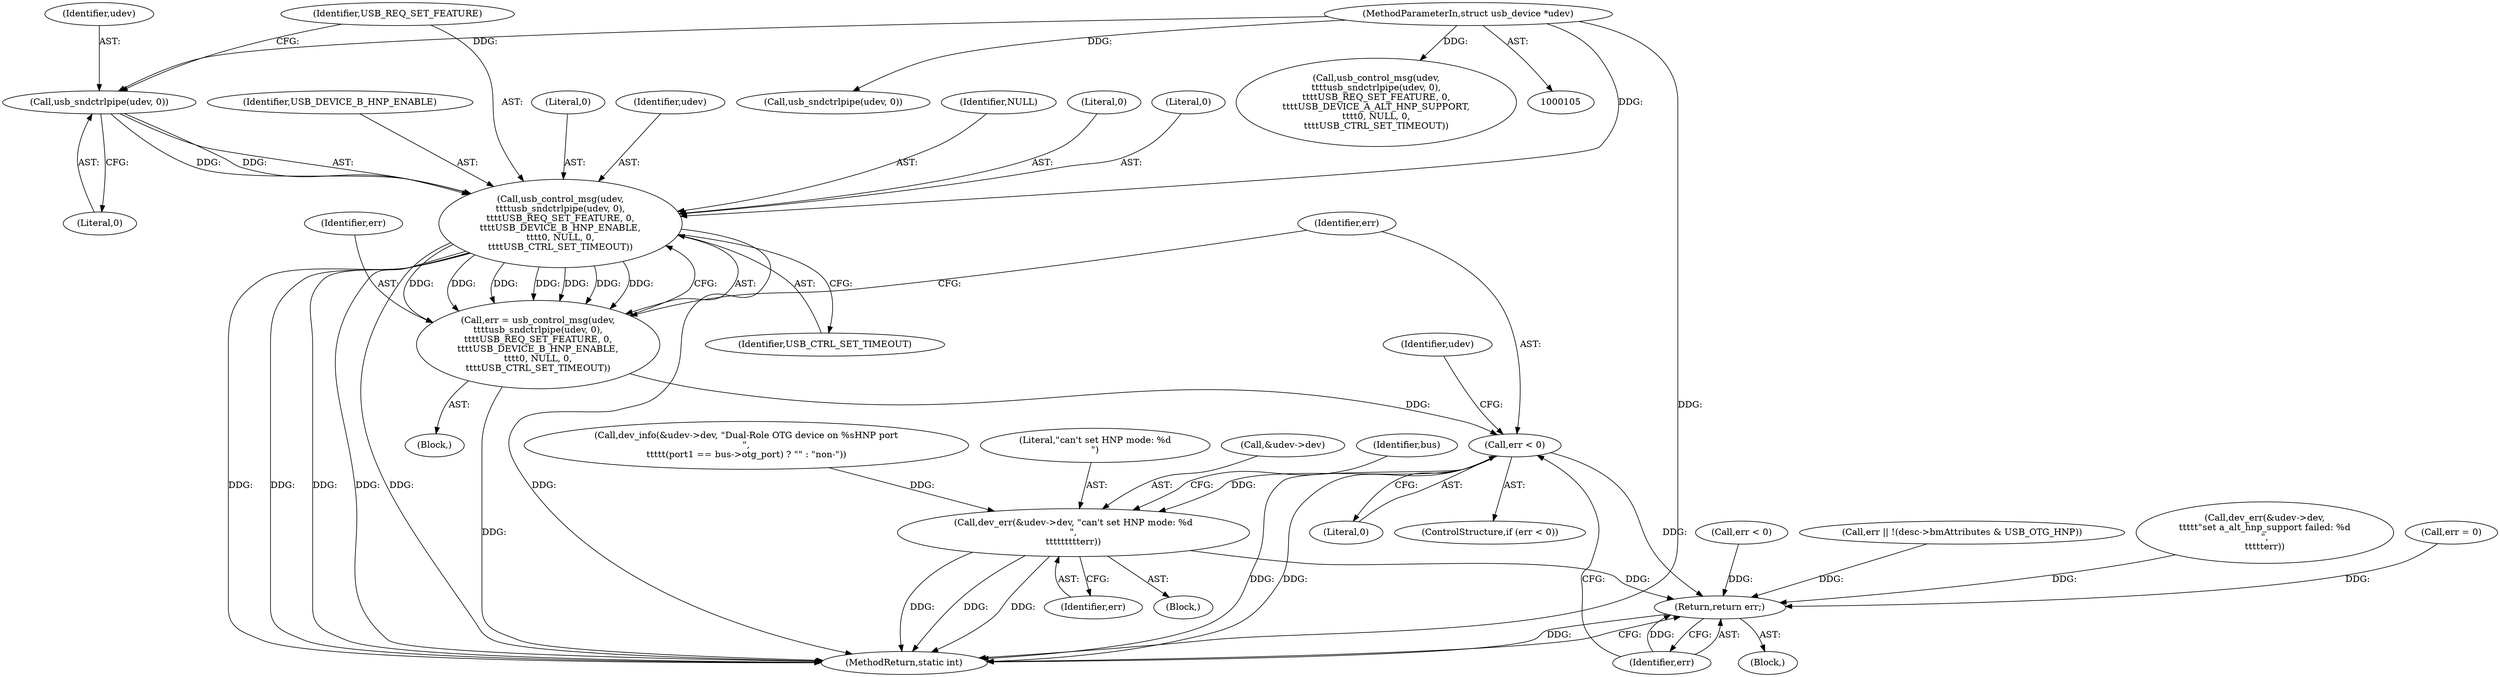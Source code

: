 digraph "0_linux_704620afc70cf47abb9d6a1a57f3825d2bca49cf@pointer" {
"1000217" [label="(Call,usb_sndctrlpipe(udev, 0))"];
"1000106" [label="(MethodParameterIn,struct usb_device *udev)"];
"1000215" [label="(Call,usb_control_msg(udev,\n\t\t\t\tusb_sndctrlpipe(udev, 0),\n\t\t\t\tUSB_REQ_SET_FEATURE, 0,\n\t\t\t\tUSB_DEVICE_B_HNP_ENABLE,\n\t\t\t\t0, NULL, 0,\n\t\t\t\tUSB_CTRL_SET_TIMEOUT))"];
"1000213" [label="(Call,err = usb_control_msg(udev,\n\t\t\t\tusb_sndctrlpipe(udev, 0),\n\t\t\t\tUSB_REQ_SET_FEATURE, 0,\n\t\t\t\tUSB_DEVICE_B_HNP_ENABLE,\n\t\t\t\t0, NULL, 0,\n\t\t\t\tUSB_CTRL_SET_TIMEOUT))"];
"1000228" [label="(Call,err < 0)"];
"1000232" [label="(Call,dev_err(&udev->dev, \"can't set HNP mode: %d\n\",\n\t\t\t\t\t\t\t\t\terr))"];
"1000278" [label="(Return,return err;)"];
"1000187" [label="(Call,dev_info(&udev->dev, \"Dual-Role OTG device on %sHNP port\n\",\n\t\t\t\t\t(port1 == bus->otg_port) ? \"\" : \"non-\"))"];
"1000222" [label="(Identifier,USB_DEVICE_B_HNP_ENABLE)"];
"1000177" [label="(Call,err || !(desc->bmAttributes & USB_OTG_HNP))"];
"1000219" [label="(Literal,0)"];
"1000278" [label="(Return,return err;)"];
"1000280" [label="(MethodReturn,static int)"];
"1000235" [label="(Identifier,udev)"];
"1000221" [label="(Literal,0)"];
"1000220" [label="(Identifier,USB_REQ_SET_FEATURE)"];
"1000237" [label="(Literal,\"can't set HNP mode: %d\n\")"];
"1000218" [label="(Identifier,udev)"];
"1000214" [label="(Identifier,err)"];
"1000233" [label="(Call,&udev->dev)"];
"1000107" [label="(Block,)"];
"1000228" [label="(Call,err < 0)"];
"1000217" [label="(Call,usb_sndctrlpipe(udev, 0))"];
"1000230" [label="(Literal,0)"];
"1000213" [label="(Call,err = usb_control_msg(udev,\n\t\t\t\tusb_sndctrlpipe(udev, 0),\n\t\t\t\tUSB_REQ_SET_FEATURE, 0,\n\t\t\t\tUSB_DEVICE_B_HNP_ENABLE,\n\t\t\t\t0, NULL, 0,\n\t\t\t\tUSB_CTRL_SET_TIMEOUT))"];
"1000229" [label="(Identifier,err)"];
"1000279" [label="(Identifier,err)"];
"1000241" [label="(Identifier,bus)"];
"1000227" [label="(ControlStructure,if (err < 0))"];
"1000232" [label="(Call,dev_err(&udev->dev, \"can't set HNP mode: %d\n\",\n\t\t\t\t\t\t\t\t\terr))"];
"1000271" [label="(Call,dev_err(&udev->dev,\n\t\t\t\t\t\"set a_alt_hnp_support failed: %d\n\",\n\t\t\t\t\terr))"];
"1000207" [label="(Block,)"];
"1000216" [label="(Identifier,udev)"];
"1000106" [label="(MethodParameterIn,struct usb_device *udev)"];
"1000257" [label="(Call,usb_sndctrlpipe(udev, 0))"];
"1000238" [label="(Identifier,err)"];
"1000255" [label="(Call,usb_control_msg(udev,\n\t\t\t\tusb_sndctrlpipe(udev, 0),\n\t\t\t\tUSB_REQ_SET_FEATURE, 0,\n\t\t\t\tUSB_DEVICE_A_ALT_HNP_SUPPORT,\n\t\t\t\t0, NULL, 0,\n\t\t\t\tUSB_CTRL_SET_TIMEOUT))"];
"1000224" [label="(Identifier,NULL)"];
"1000231" [label="(Block,)"];
"1000223" [label="(Literal,0)"];
"1000215" [label="(Call,usb_control_msg(udev,\n\t\t\t\tusb_sndctrlpipe(udev, 0),\n\t\t\t\tUSB_REQ_SET_FEATURE, 0,\n\t\t\t\tUSB_DEVICE_B_HNP_ENABLE,\n\t\t\t\t0, NULL, 0,\n\t\t\t\tUSB_CTRL_SET_TIMEOUT))"];
"1000225" [label="(Literal,0)"];
"1000109" [label="(Call,err = 0)"];
"1000226" [label="(Identifier,USB_CTRL_SET_TIMEOUT)"];
"1000268" [label="(Call,err < 0)"];
"1000217" -> "1000215"  [label="AST: "];
"1000217" -> "1000219"  [label="CFG: "];
"1000218" -> "1000217"  [label="AST: "];
"1000219" -> "1000217"  [label="AST: "];
"1000220" -> "1000217"  [label="CFG: "];
"1000217" -> "1000215"  [label="DDG: "];
"1000217" -> "1000215"  [label="DDG: "];
"1000106" -> "1000217"  [label="DDG: "];
"1000106" -> "1000105"  [label="AST: "];
"1000106" -> "1000280"  [label="DDG: "];
"1000106" -> "1000215"  [label="DDG: "];
"1000106" -> "1000255"  [label="DDG: "];
"1000106" -> "1000257"  [label="DDG: "];
"1000215" -> "1000213"  [label="AST: "];
"1000215" -> "1000226"  [label="CFG: "];
"1000216" -> "1000215"  [label="AST: "];
"1000220" -> "1000215"  [label="AST: "];
"1000221" -> "1000215"  [label="AST: "];
"1000222" -> "1000215"  [label="AST: "];
"1000223" -> "1000215"  [label="AST: "];
"1000224" -> "1000215"  [label="AST: "];
"1000225" -> "1000215"  [label="AST: "];
"1000226" -> "1000215"  [label="AST: "];
"1000213" -> "1000215"  [label="CFG: "];
"1000215" -> "1000280"  [label="DDG: "];
"1000215" -> "1000280"  [label="DDG: "];
"1000215" -> "1000280"  [label="DDG: "];
"1000215" -> "1000280"  [label="DDG: "];
"1000215" -> "1000280"  [label="DDG: "];
"1000215" -> "1000280"  [label="DDG: "];
"1000215" -> "1000213"  [label="DDG: "];
"1000215" -> "1000213"  [label="DDG: "];
"1000215" -> "1000213"  [label="DDG: "];
"1000215" -> "1000213"  [label="DDG: "];
"1000215" -> "1000213"  [label="DDG: "];
"1000215" -> "1000213"  [label="DDG: "];
"1000215" -> "1000213"  [label="DDG: "];
"1000213" -> "1000207"  [label="AST: "];
"1000214" -> "1000213"  [label="AST: "];
"1000229" -> "1000213"  [label="CFG: "];
"1000213" -> "1000280"  [label="DDG: "];
"1000213" -> "1000228"  [label="DDG: "];
"1000228" -> "1000227"  [label="AST: "];
"1000228" -> "1000230"  [label="CFG: "];
"1000229" -> "1000228"  [label="AST: "];
"1000230" -> "1000228"  [label="AST: "];
"1000235" -> "1000228"  [label="CFG: "];
"1000279" -> "1000228"  [label="CFG: "];
"1000228" -> "1000280"  [label="DDG: "];
"1000228" -> "1000280"  [label="DDG: "];
"1000228" -> "1000232"  [label="DDG: "];
"1000228" -> "1000278"  [label="DDG: "];
"1000232" -> "1000231"  [label="AST: "];
"1000232" -> "1000238"  [label="CFG: "];
"1000233" -> "1000232"  [label="AST: "];
"1000237" -> "1000232"  [label="AST: "];
"1000238" -> "1000232"  [label="AST: "];
"1000241" -> "1000232"  [label="CFG: "];
"1000232" -> "1000280"  [label="DDG: "];
"1000232" -> "1000280"  [label="DDG: "];
"1000232" -> "1000280"  [label="DDG: "];
"1000187" -> "1000232"  [label="DDG: "];
"1000232" -> "1000278"  [label="DDG: "];
"1000278" -> "1000107"  [label="AST: "];
"1000278" -> "1000279"  [label="CFG: "];
"1000279" -> "1000278"  [label="AST: "];
"1000280" -> "1000278"  [label="CFG: "];
"1000278" -> "1000280"  [label="DDG: "];
"1000279" -> "1000278"  [label="DDG: "];
"1000177" -> "1000278"  [label="DDG: "];
"1000268" -> "1000278"  [label="DDG: "];
"1000109" -> "1000278"  [label="DDG: "];
"1000271" -> "1000278"  [label="DDG: "];
}
